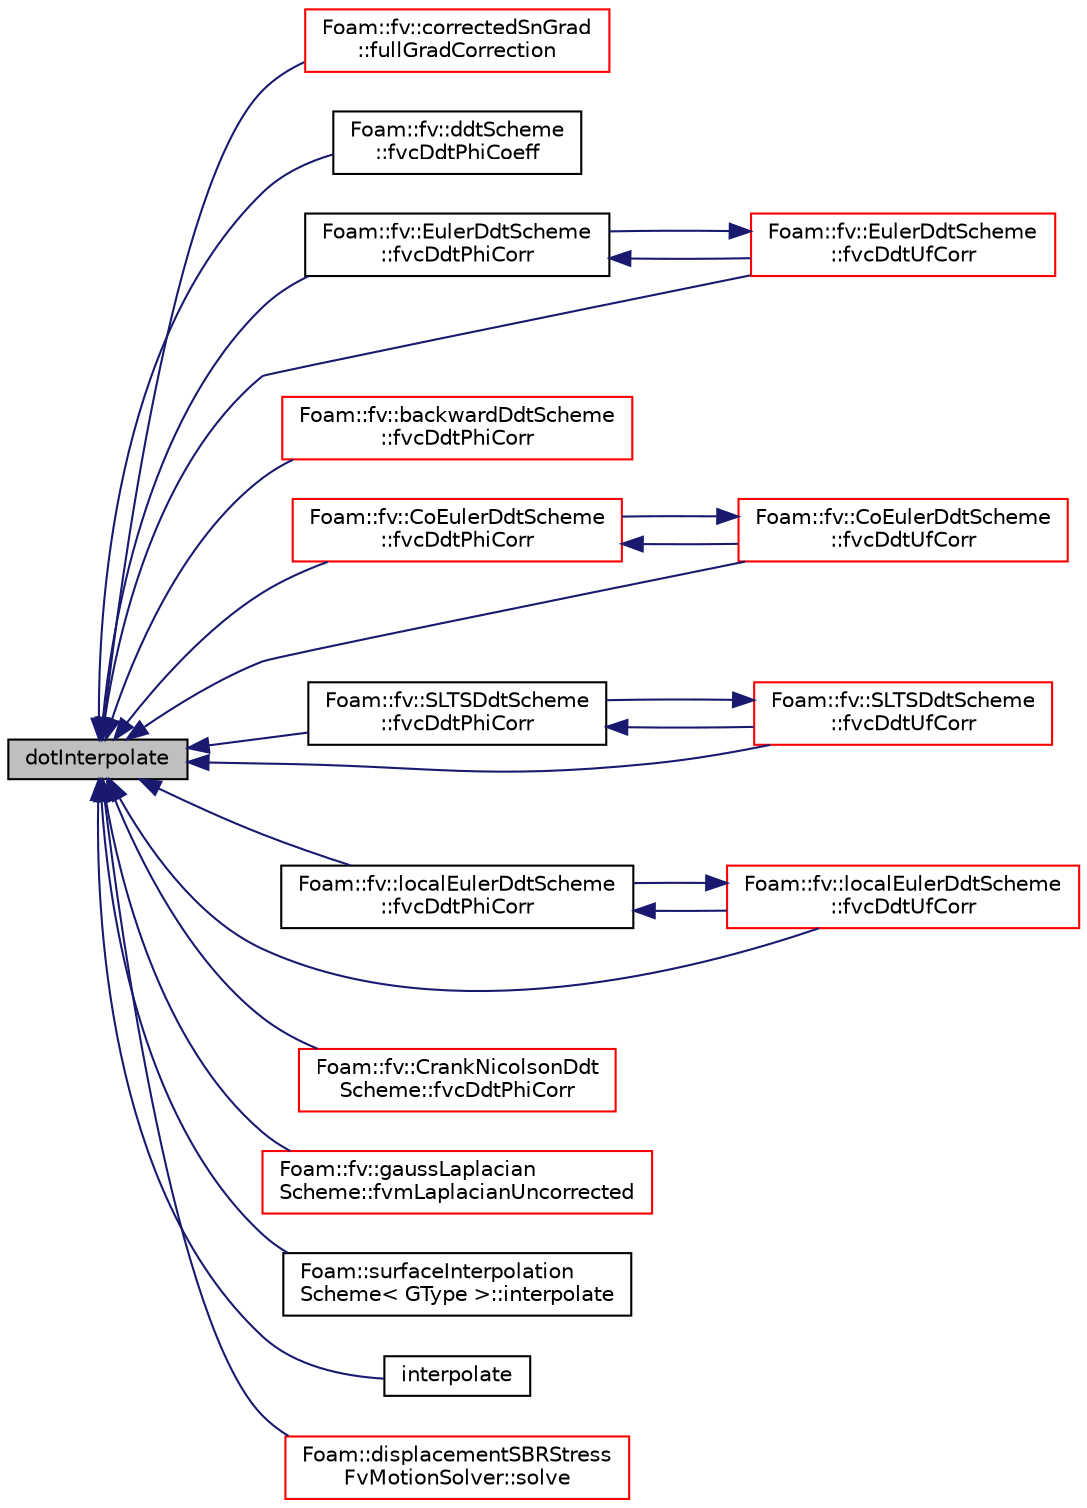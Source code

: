 digraph "dotInterpolate"
{
  bgcolor="transparent";
  edge [fontname="Helvetica",fontsize="10",labelfontname="Helvetica",labelfontsize="10"];
  node [fontname="Helvetica",fontsize="10",shape=record];
  rankdir="LR";
  Node29116 [label="dotInterpolate",height=0.2,width=0.4,color="black", fillcolor="grey75", style="filled", fontcolor="black"];
  Node29116 -> Node29117 [dir="back",color="midnightblue",fontsize="10",style="solid",fontname="Helvetica"];
  Node29117 [label="Foam::fv::correctedSnGrad\l::fullGradCorrection",height=0.2,width=0.4,color="red",URL="$a23413.html#ae3eb8307c31a36fcb2cbf122a447896b",tooltip="Return the explicit correction to the correctedSnGrad. "];
  Node29116 -> Node29121 [dir="back",color="midnightblue",fontsize="10",style="solid",fontname="Helvetica"];
  Node29121 [label="Foam::fv::ddtScheme\l::fvcDdtPhiCoeff",height=0.2,width=0.4,color="black",URL="$a23301.html#a3659a6e51c17f47b4b0c4e0ce730c04c"];
  Node29116 -> Node29122 [dir="back",color="midnightblue",fontsize="10",style="solid",fontname="Helvetica"];
  Node29122 [label="Foam::fv::EulerDdtScheme\l::fvcDdtPhiCorr",height=0.2,width=0.4,color="black",URL="$a23305.html#aea5ea010bd642e637a7f3909174cca8c"];
  Node29122 -> Node29123 [dir="back",color="midnightblue",fontsize="10",style="solid",fontname="Helvetica"];
  Node29123 [label="Foam::fv::EulerDdtScheme\l::fvcDdtUfCorr",height=0.2,width=0.4,color="red",URL="$a23305.html#aecbc9f6b271c53137bafd88d71cca898"];
  Node29123 -> Node29122 [dir="back",color="midnightblue",fontsize="10",style="solid",fontname="Helvetica"];
  Node29116 -> Node29125 [dir="back",color="midnightblue",fontsize="10",style="solid",fontname="Helvetica"];
  Node29125 [label="Foam::fv::backwardDdtScheme\l::fvcDdtPhiCorr",height=0.2,width=0.4,color="red",URL="$a23281.html#a2cd3566b8394e9b51815aef5b764cd33"];
  Node29116 -> Node29128 [dir="back",color="midnightblue",fontsize="10",style="solid",fontname="Helvetica"];
  Node29128 [label="Foam::fv::CoEulerDdtScheme\l::fvcDdtPhiCorr",height=0.2,width=0.4,color="red",URL="$a23289.html#a33f5cdb166b94225746ffebc3da4f759"];
  Node29128 -> Node29130 [dir="back",color="midnightblue",fontsize="10",style="solid",fontname="Helvetica"];
  Node29130 [label="Foam::fv::CoEulerDdtScheme\l::fvcDdtUfCorr",height=0.2,width=0.4,color="red",URL="$a23289.html#a08cbec5ced869c7c2325e049742bec85"];
  Node29130 -> Node29128 [dir="back",color="midnightblue",fontsize="10",style="solid",fontname="Helvetica"];
  Node29116 -> Node29133 [dir="back",color="midnightblue",fontsize="10",style="solid",fontname="Helvetica"];
  Node29133 [label="Foam::fv::SLTSDdtScheme\l::fvcDdtPhiCorr",height=0.2,width=0.4,color="black",URL="$a23317.html#a70599a08bad41eec8ff9c5b8b15bdfb4"];
  Node29133 -> Node29134 [dir="back",color="midnightblue",fontsize="10",style="solid",fontname="Helvetica"];
  Node29134 [label="Foam::fv::SLTSDdtScheme\l::fvcDdtUfCorr",height=0.2,width=0.4,color="red",URL="$a23317.html#ad31782971afded9cb24b31ea3d172752"];
  Node29134 -> Node29133 [dir="back",color="midnightblue",fontsize="10",style="solid",fontname="Helvetica"];
  Node29116 -> Node29136 [dir="back",color="midnightblue",fontsize="10",style="solid",fontname="Helvetica"];
  Node29136 [label="Foam::fv::localEulerDdtScheme\l::fvcDdtPhiCorr",height=0.2,width=0.4,color="black",URL="$a23313.html#aa748aa5731e72b3ab6b596a1a3b0cb2d"];
  Node29136 -> Node29137 [dir="back",color="midnightblue",fontsize="10",style="solid",fontname="Helvetica"];
  Node29137 [label="Foam::fv::localEulerDdtScheme\l::fvcDdtUfCorr",height=0.2,width=0.4,color="red",URL="$a23313.html#a7d1c87d08f139bbdfab3842a6cf6cc2f"];
  Node29137 -> Node29136 [dir="back",color="midnightblue",fontsize="10",style="solid",fontname="Helvetica"];
  Node29116 -> Node29139 [dir="back",color="midnightblue",fontsize="10",style="solid",fontname="Helvetica"];
  Node29139 [label="Foam::fv::CrankNicolsonDdt\lScheme::fvcDdtPhiCorr",height=0.2,width=0.4,color="red",URL="$a23293.html#a97d8b415a9dfae12e1a430b08297c478"];
  Node29116 -> Node29123 [dir="back",color="midnightblue",fontsize="10",style="solid",fontname="Helvetica"];
  Node29116 -> Node29130 [dir="back",color="midnightblue",fontsize="10",style="solid",fontname="Helvetica"];
  Node29116 -> Node29134 [dir="back",color="midnightblue",fontsize="10",style="solid",fontname="Helvetica"];
  Node29116 -> Node29137 [dir="back",color="midnightblue",fontsize="10",style="solid",fontname="Helvetica"];
  Node29116 -> Node29142 [dir="back",color="midnightblue",fontsize="10",style="solid",fontname="Helvetica"];
  Node29142 [label="Foam::fv::gaussLaplacian\lScheme::fvmLaplacianUncorrected",height=0.2,width=0.4,color="red",URL="$a23397.html#ae2bfcc390fd0fe8c037f248421cbb5ec"];
  Node29116 -> Node29144 [dir="back",color="midnightblue",fontsize="10",style="solid",fontname="Helvetica"];
  Node29144 [label="Foam::surfaceInterpolation\lScheme\< GType \>::interpolate",height=0.2,width=0.4,color="black",URL="$a24109.html#a4019ab32a8f9044d007814a8a0db4711",tooltip="Return the face-interpolate of the given cell field. "];
  Node29116 -> Node29145 [dir="back",color="midnightblue",fontsize="10",style="solid",fontname="Helvetica"];
  Node29145 [label="interpolate",height=0.2,width=0.4,color="black",URL="$a21861.html#a0f0a299a88c3806dd421c3d57739fb6d",tooltip="Interpolate &#39;one&#39; returning &#39;one&#39;. "];
  Node29116 -> Node29146 [dir="back",color="midnightblue",fontsize="10",style="solid",fontname="Helvetica"];
  Node29146 [label="Foam::displacementSBRStress\lFvMotionSolver::solve",height=0.2,width=0.4,color="red",URL="$a24453.html#af7d39f0eac0af0ed5785935ac72a1e7d",tooltip="Solve for motion. "];
}
